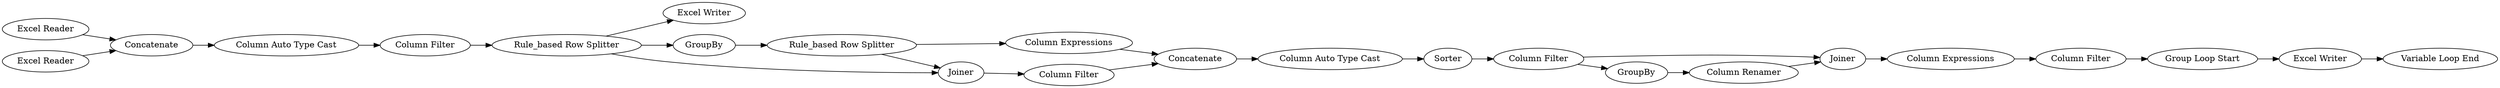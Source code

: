 digraph {
	1 [label="Excel Reader"]
	2 [label="Excel Reader"]
	3 [label=Concatenate]
	4 [label="Column Filter"]
	5 [label="Rule_based Row Splitter"]
	6 [label="Excel Writer"]
	7 [label=GroupBy]
	8 [label="Column Auto Type Cast"]
	9 [label="Rule_based Row Splitter"]
	10 [label=Joiner]
	11 [label=Concatenate]
	12 [label="Column Expressions"]
	13 [label=Sorter]
	14 [label="Column Filter"]
	15 [label=Joiner]
	16 [label=GroupBy]
	17 [label="Column Renamer"]
	19 [label="Column Expressions"]
	23 [label="Variable Loop End"]
	24 [label="Group Loop Start"]
	318 [label="Excel Writer"]
	319 [label="Column Auto Type Cast"]
	320 [label="Column Filter"]
	321 [label="Column Filter"]
	1 -> 3
	2 -> 3
	3 -> 8
	4 -> 5
	5 -> 7
	5 -> 6
	5 -> 10
	7 -> 9
	8 -> 4
	9 -> 10
	9 -> 12
	10 -> 320
	11 -> 319
	12 -> 11
	13 -> 14
	14 -> 15
	14 -> 16
	15 -> 19
	16 -> 17
	17 -> 15
	19 -> 321
	24 -> 318
	318 -> 23
	319 -> 13
	320 -> 11
	321 -> 24
	rankdir=LR
}
